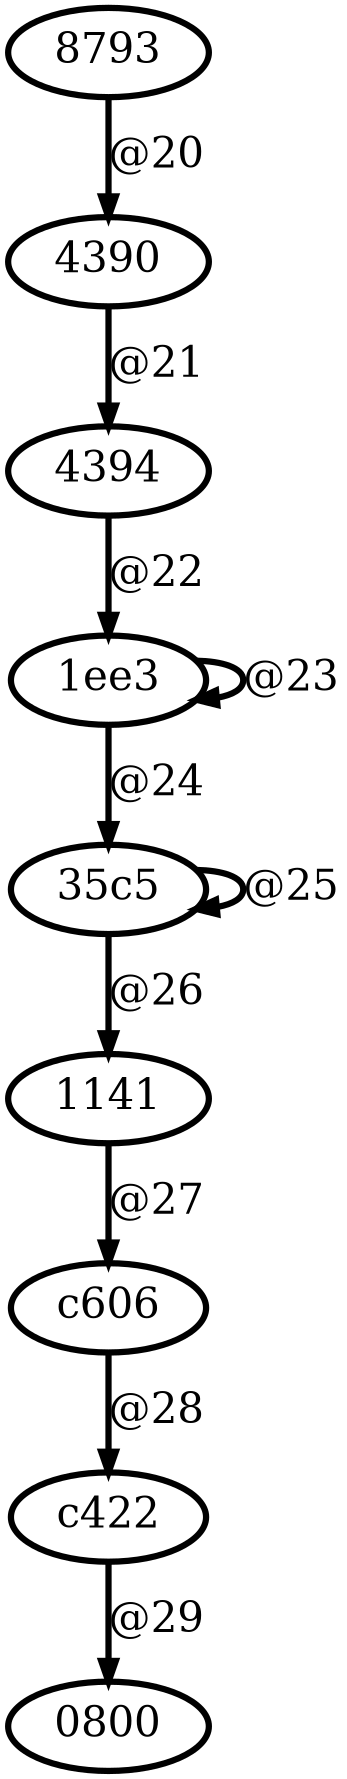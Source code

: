 digraph G {
        node [style=rounded, penwidth=3, fontsize=20, shape=oval];
        "8793" -> "4390" [label="@20", color=black,arrowsize=1,style=bold,penwidth=3,fontsize=20];
"4390" -> "4394" [label="@21", color=black,arrowsize=1,style=bold,penwidth=3,fontsize=20];
"4394" -> "1ee3" [label="@22", color=black,arrowsize=1,style=bold,penwidth=3,fontsize=20];
"1ee3" -> "1ee3" [label="@23", color=black,arrowsize=1,style=bold,penwidth=3,fontsize=20];
"1ee3" -> "35c5" [label="@24", color=black,arrowsize=1,style=bold,penwidth=3,fontsize=20];
"35c5" -> "35c5" [label="@25", color=black,arrowsize=1,style=bold,penwidth=3,fontsize=20];
"35c5" -> "1141" [label="@26", color=black,arrowsize=1,style=bold,penwidth=3,fontsize=20];
"1141" -> "c606" [label="@27", color=black,arrowsize=1,style=bold,penwidth=3,fontsize=20];
"c606" -> "c422" [label="@28", color=black,arrowsize=1,style=bold,penwidth=3,fontsize=20];
"c422" -> "0800" [label="@29", color=black,arrowsize=1,style=bold,penwidth=3,fontsize=20];
}
